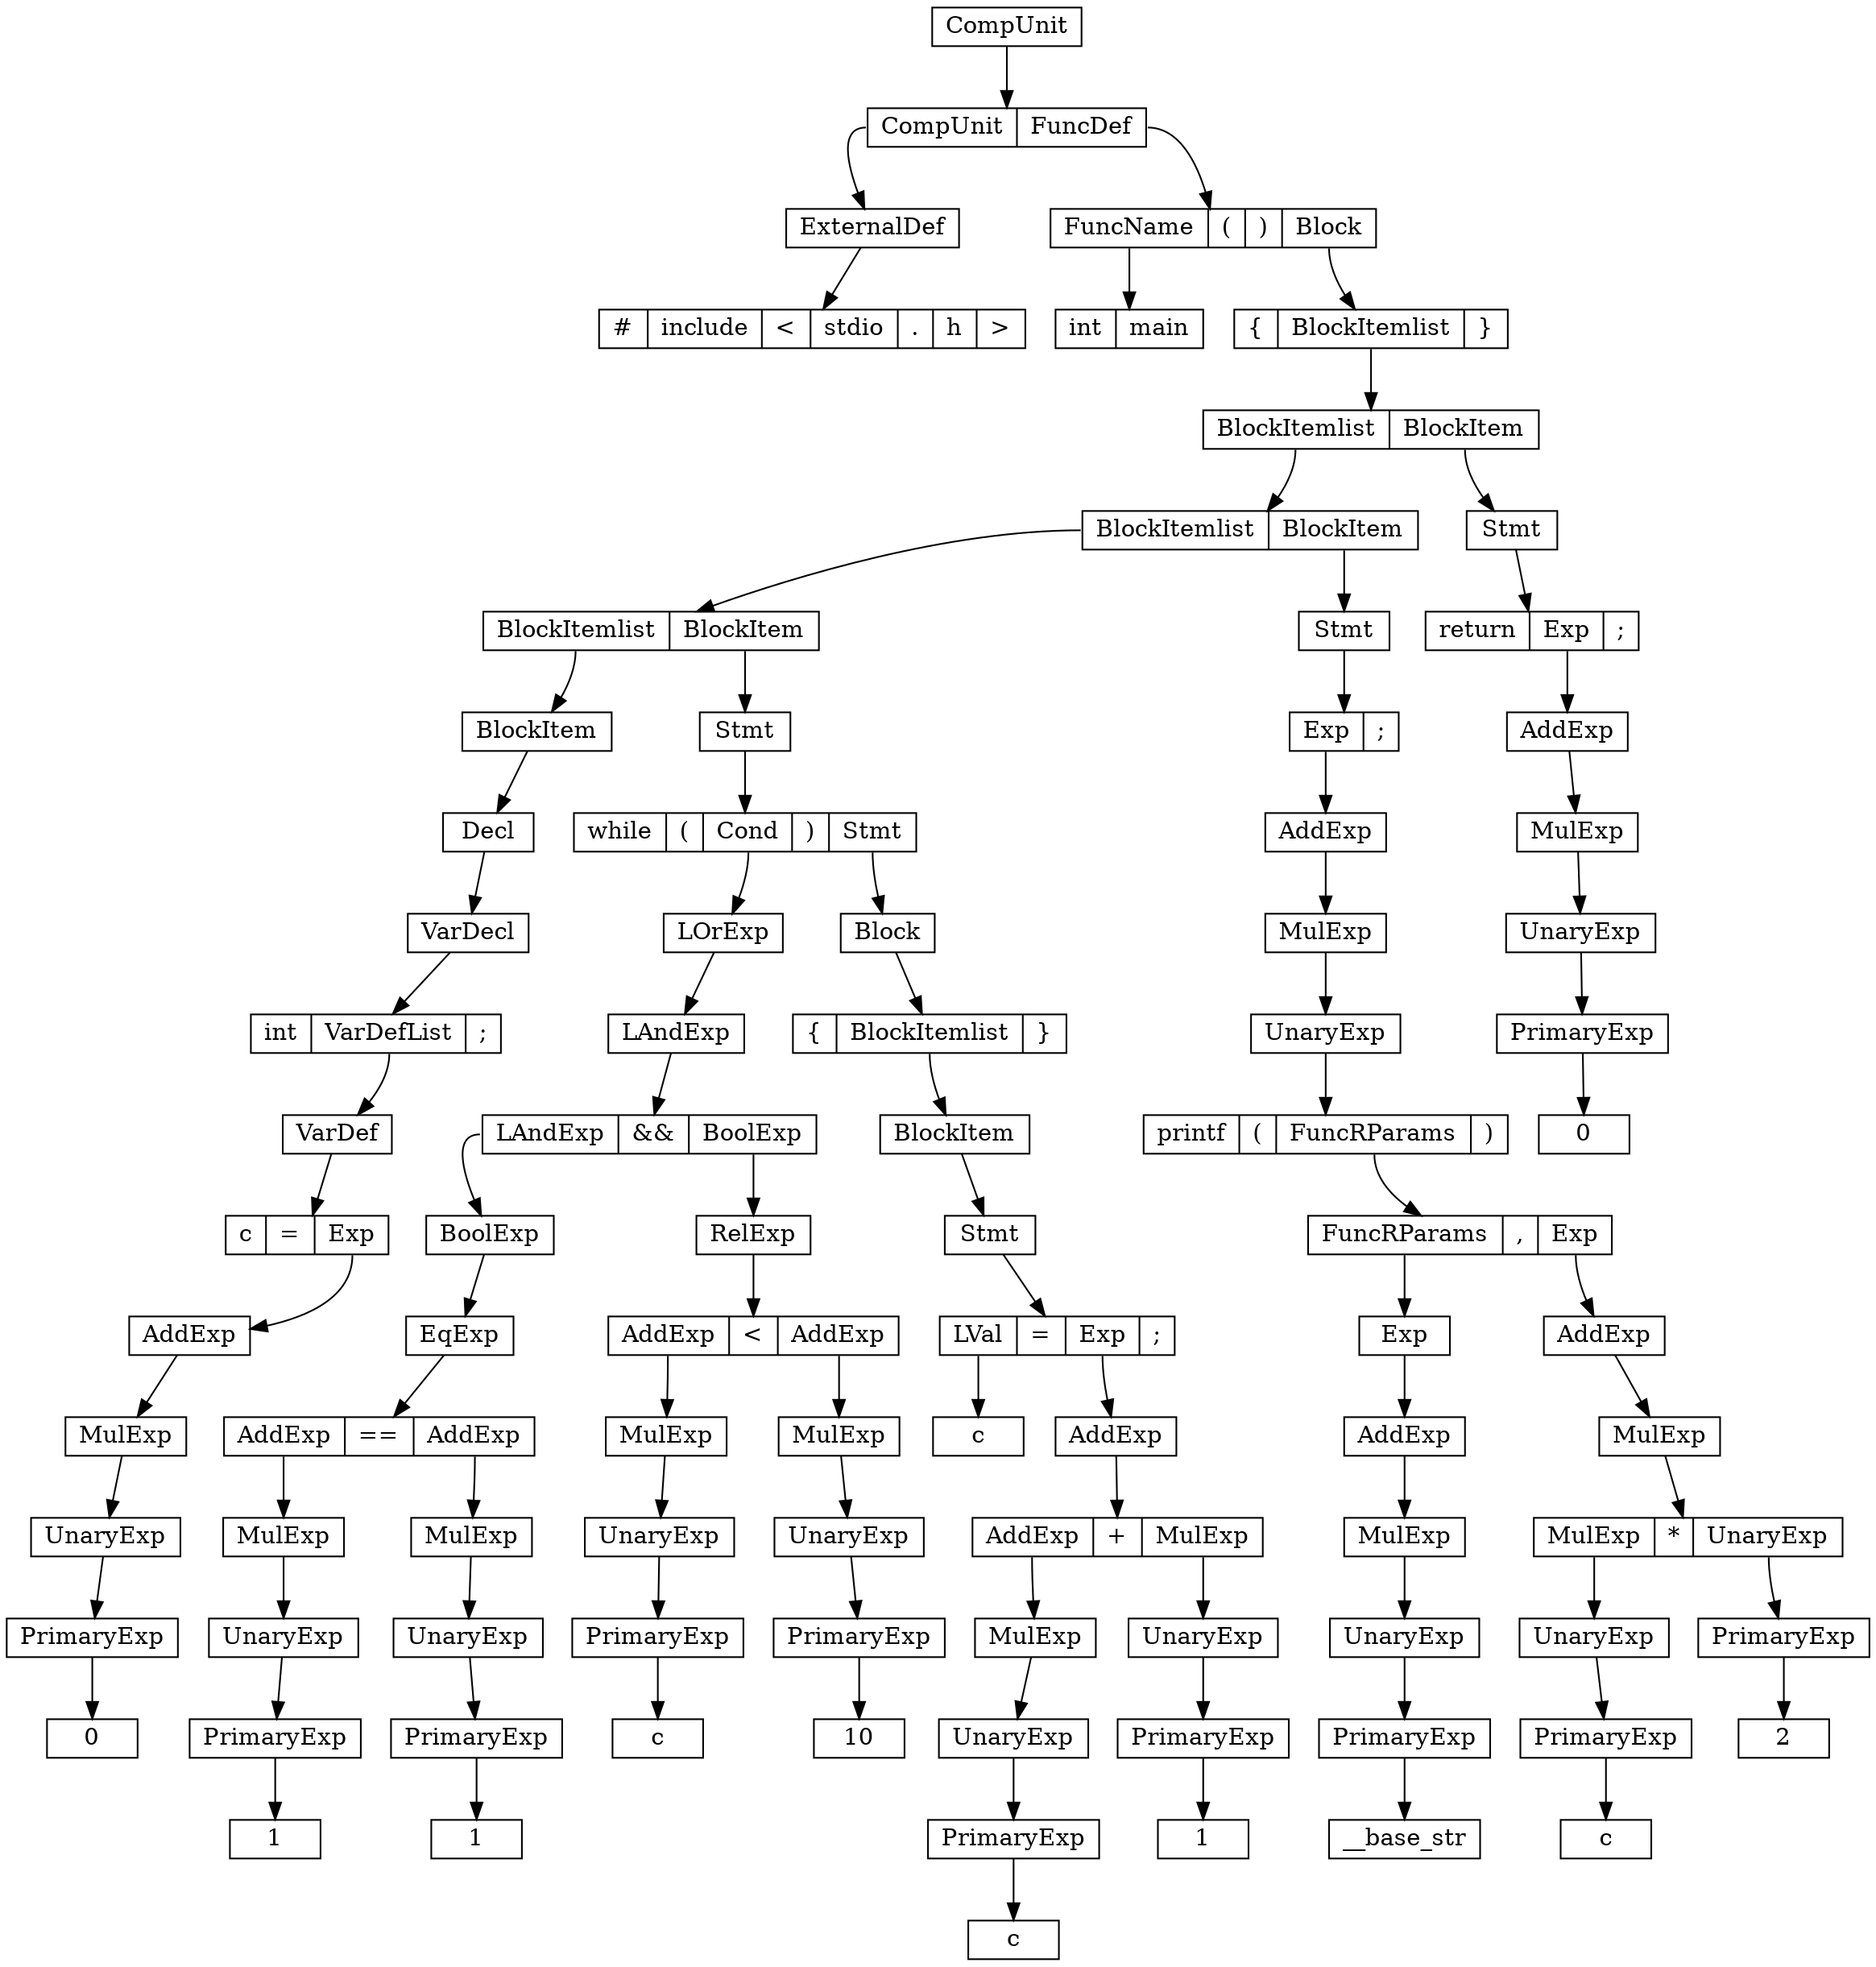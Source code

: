 digraph " "{node [shape = record,height=.1]node0[label="<f0> CompUnit"]node1[label = "<f0> CompUnit|<f1> FuncDef"];
"node0":f0->"node1";
node2[label = "<f0> FuncName|<f1> \(|<f2> \)|<f3> Block"];
"node1":f1->"node2";
node3[label = "<f0> \{|<f1> BlockItemlist|<f2> \}"];
"node2":f3->"node3";
node5[label = "<f0> BlockItemlist|<f1> BlockItem"];
"node3":f1->"node5";
node6[label = "<f0> Stmt"];
"node5":f1->"node6";
node7[label = "<f0> return|<f1> Exp|<f2> \;"];
"node6":f0->"node7";
node9[label = "<f0> AddExp"];
"node7":f1->"node9";
node10[label = "<f0> MulExp"];
"node9":f0->"node10";
node11[label = "<f0> UnaryExp"];
"node10":f0->"node11";
node12[label = "<f0> PrimaryExp"];
"node11":f0->"node12";
node13[label = "<f0> 0"];
"node12":f0->"node13";
node16[label = "<f0> BlockItemlist|<f1> BlockItem"];
"node5":f0->"node16";
node17[label = "<f0> Stmt"];
"node16":f1->"node17";
node18[label = "<f0> Exp|<f1> \;"];
"node17":f0->"node18";
node20[label = "<f0> AddExp"];
"node18":f0->"node20";
node21[label = "<f0> MulExp"];
"node20":f0->"node21";
node22[label = "<f0> UnaryExp"];
"node21":f0->"node22";
node23[label = "<f0> printf|<f1> \(|<f2> FuncRParams|<f3> \)"];
"node22":f0->"node23";
node25[label = "<f0> FuncRParams|<f1> \,|<f2> Exp"];
"node23":f2->"node25";
node26[label = "<f0> AddExp"];
"node25":f2->"node26";
node27[label = "<f0> MulExp"];
"node26":f0->"node27";
node28[label = "<f0> MulExp|<f1> *|<f2> UnaryExp"];
"node27":f0->"node28";
node29[label = "<f0> PrimaryExp"];
"node28":f2->"node29";
node30[label = "<f0> 2"];
"node29":f0->"node30";
node33[label = "<f0> UnaryExp"];
"node28":f0->"node33";
node34[label = "<f0> PrimaryExp"];
"node33":f0->"node34";
node35[label = "<f0> c"];
"node34":f0->"node35";
node38[label = "<f0> Exp"];
"node25":f0->"node38";
node39[label = "<f0> AddExp"];
"node38":f0->"node39";
node40[label = "<f0> MulExp"];
"node39":f0->"node40";
node41[label = "<f0> UnaryExp"];
"node40":f0->"node41";
node42[label = "<f0> PrimaryExp"];
"node41":f0->"node42";
node43[label = "<f0> __base_str"];
"node42":f0->"node43";
node47[label = "<f0> BlockItemlist|<f1> BlockItem"];
"node16":f0->"node47";
node48[label = "<f0> Stmt"];
"node47":f1->"node48";
node49[label = "<f0> while|<f1> \(|<f2> Cond|<f3> \)|<f4> Stmt"];
"node48":f0->"node49";
node50[label = "<f0> Block"];
"node49":f4->"node50";
node51[label = "<f0> \{|<f1> BlockItemlist|<f2> \}"];
"node50":f0->"node51";
node53[label = "<f0> BlockItem"];
"node51":f1->"node53";
node54[label = "<f0> Stmt"];
"node53":f0->"node54";
node55[label = "<f0> LVal|<f1> \=|<f2> Exp|<f3> \;"];
"node54":f0->"node55";
node57[label = "<f0> AddExp"];
"node55":f2->"node57";
node58[label = "<f0> AddExp|<f1> +|<f2> MulExp"];
"node57":f0->"node58";
node59[label = "<f0> UnaryExp"];
"node58":f2->"node59";
node60[label = "<f0> PrimaryExp"];
"node59":f0->"node60";
node61[label = "<f0> 1"];
"node60":f0->"node61";
node64[label = "<f0> MulExp"];
"node58":f0->"node64";
node65[label = "<f0> UnaryExp"];
"node64":f0->"node65";
node66[label = "<f0> PrimaryExp"];
"node65":f0->"node66";
node67[label = "<f0> c"];
"node66":f0->"node67";
node70[label = "<f0> c"];
"node55":f0->"node70";
node74[label = "<f0> LOrExp"];
"node49":f2->"node74";
node75[label = "<f0> LAndExp"];
"node74":f0->"node75";
node76[label = "<f0> LAndExp|<f1> &&|<f2> BoolExp"];
"node75":f0->"node76";
node77[label = "<f0> RelExp"];
"node76":f2->"node77";
node78[label = "<f0> AddExp|<f1> \<|<f2> AddExp"];
"node77":f0->"node78";
node79[label = "<f0> MulExp"];
"node78":f2->"node79";
node80[label = "<f0> UnaryExp"];
"node79":f0->"node80";
node81[label = "<f0> PrimaryExp"];
"node80":f0->"node81";
node82[label = "<f0> 10"];
"node81":f0->"node82";
node85[label = "<f0> MulExp"];
"node78":f0->"node85";
node86[label = "<f0> UnaryExp"];
"node85":f0->"node86";
node87[label = "<f0> PrimaryExp"];
"node86":f0->"node87";
node88[label = "<f0> c"];
"node87":f0->"node88";
node91[label = "<f0> BoolExp"];
"node76":f0->"node91";
node92[label = "<f0> EqExp"];
"node91":f0->"node92";
node93[label = "<f0> AddExp|<f1> \==|<f2> AddExp"];
"node92":f0->"node93";
node94[label = "<f0> MulExp"];
"node93":f2->"node94";
node95[label = "<f0> UnaryExp"];
"node94":f0->"node95";
node96[label = "<f0> PrimaryExp"];
"node95":f0->"node96";
node97[label = "<f0> 1"];
"node96":f0->"node97";
node100[label = "<f0> MulExp"];
"node93":f0->"node100";
node101[label = "<f0> UnaryExp"];
"node100":f0->"node101";
node102[label = "<f0> PrimaryExp"];
"node101":f0->"node102";
node103[label = "<f0> 1"];
"node102":f0->"node103";
node107[label = "<f0> BlockItem"];
"node47":f0->"node107";
node108[label = "<f0> Decl"];
"node107":f0->"node108";
node109[label = "<f0> VarDecl"];
"node108":f0->"node109";
node110[label = "<f0> int|<f1> VarDefList|<f2> \;"];
"node109":f0->"node110";
node112[label = "<f0> VarDef"];
"node110":f1->"node112";
node113[label = "<f0> c|<f1> \=|<f2> Exp"];
"node112":f0->"node113";
node114[label = "<f0> AddExp"];
"node113":f2->"node114";
node115[label = "<f0> MulExp"];
"node114":f0->"node115";
node116[label = "<f0> UnaryExp"];
"node115":f0->"node116";
node117[label = "<f0> PrimaryExp"];
"node116":f0->"node117";
node118[label = "<f0> 0"];
"node117":f0->"node118";
node126[label = "<f0> int|<f1> main"];
"node2":f0->"node126";
node129[label = "<f0> ExternalDef"];
"node1":f0->"node129";
node130[label = "<f0> #|<f1> include|<f2> \<|<f3> stdio|<f4> .|<f5> h|<f6> \>"];
"node129":f0->"node130";
}
